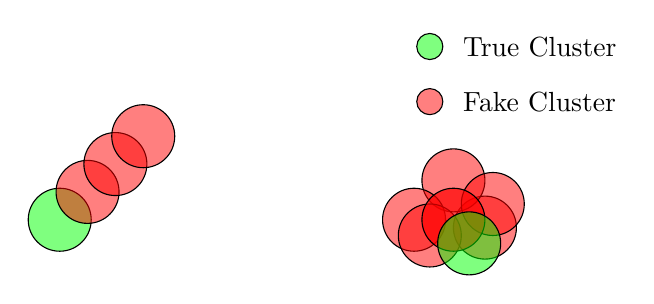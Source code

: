 \begin{tikzpicture}
        % Adjust the opacity value as needed (between 0 and 1)
        \def\opacityValue{0.5}
    
        % Start a scope with rotation
        \begin{scope}[rotate=45]
            % Green circles (Good Gaussian Clusters)
            \node[draw, circle, fill=green, minimum size=0.8cm, fill opacity=\opacityValue] (green1) at (0,0) {};
            % \node[draw, circle, fill=green, minimum size=0.8cm, fill opacity=\opacityValue] (green2) at (2.5,0) {};
    
            % Red circles (Bad Gaussian Clusters) - Overlapping
            % Adjust the number of red circles and their positions as needed
            \foreach \x in {1,2,3}
                \node[draw, circle, fill=red, minimum size=0.8cm, fill opacity=\opacityValue] at (\x * 0.5,0) {};
        \end{scope}
    
        \def\horizontalShift{1.5}
    
        % Adjust the x-coordinate for each node using the parameter
        \node[draw, circle, fill=red, minimum size=0.8cm, fill opacity=\opacityValue] (green1) at ({3.9 + \horizontalShift}, -0.1) {};
        \node[draw, circle, fill=red, minimum size=0.8cm, fill opacity=\opacityValue] (green2) at ({3.5 + \horizontalShift}, 0.5) {};
        \node[draw, circle, fill=red, minimum size=0.8cm, fill opacity=\opacityValue] (green3) at ({3.0 + \horizontalShift}, 0) {};
        \node[draw, circle, fill=red, minimum size=0.8cm, fill opacity=\opacityValue] (green4) at ({4.0 + \horizontalShift}, 0.2) {};
        
        \node[draw, circle, fill=red, minimum size=0.8cm, fill opacity=\opacityValue] (green6) at ({3.2 + \horizontalShift}, -0.2) {};
        \node[draw, circle, fill=red, minimum size=0.8cm, fill opacity=0.7] (green7) at ({3.5 + \horizontalShift}, 0) {};
        \node[draw, circle, fill=green, minimum size=0.8cm, fill opacity=\opacityValue] (green5) at ({3.7 + \horizontalShift}, -0.3) {};
    
        % \draw[decoration={brace, amplitude=5mm, mirror}, decorate, rotate=45, line width=2pt]
        % (0.5,-0.5) -- (2.5,-0.5);
    
        % Add labels or content inside the curly braces if needed
        % \node at (2.1,0.2) {\Large\(\Delta\)};
    
        % Legend
        \node[draw, circle, fill=green, minimum size=0.3cm, fill opacity=\opacityValue] (legend1) at (4.7,2.2) {};
        \node[draw, circle, fill=red, minimum size=0.3cm, fill opacity=\opacityValue] (legend2) at (4.7,1.5) {};
        \node[right] at (5,2.2) {True Cluster};
        \node[right] at (5,1.5) {Fake Cluster};
\end{tikzpicture}